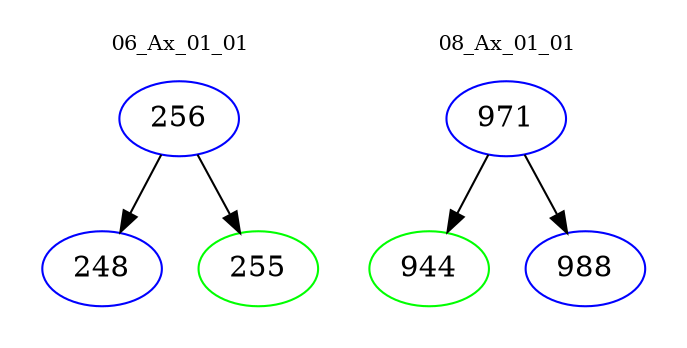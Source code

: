 digraph{
subgraph cluster_0 {
color = white
label = "06_Ax_01_01";
fontsize=10;
T0_256 [label="256", color="blue"]
T0_256 -> T0_248 [color="black"]
T0_248 [label="248", color="blue"]
T0_256 -> T0_255 [color="black"]
T0_255 [label="255", color="green"]
}
subgraph cluster_1 {
color = white
label = "08_Ax_01_01";
fontsize=10;
T1_971 [label="971", color="blue"]
T1_971 -> T1_944 [color="black"]
T1_944 [label="944", color="green"]
T1_971 -> T1_988 [color="black"]
T1_988 [label="988", color="blue"]
}
}
